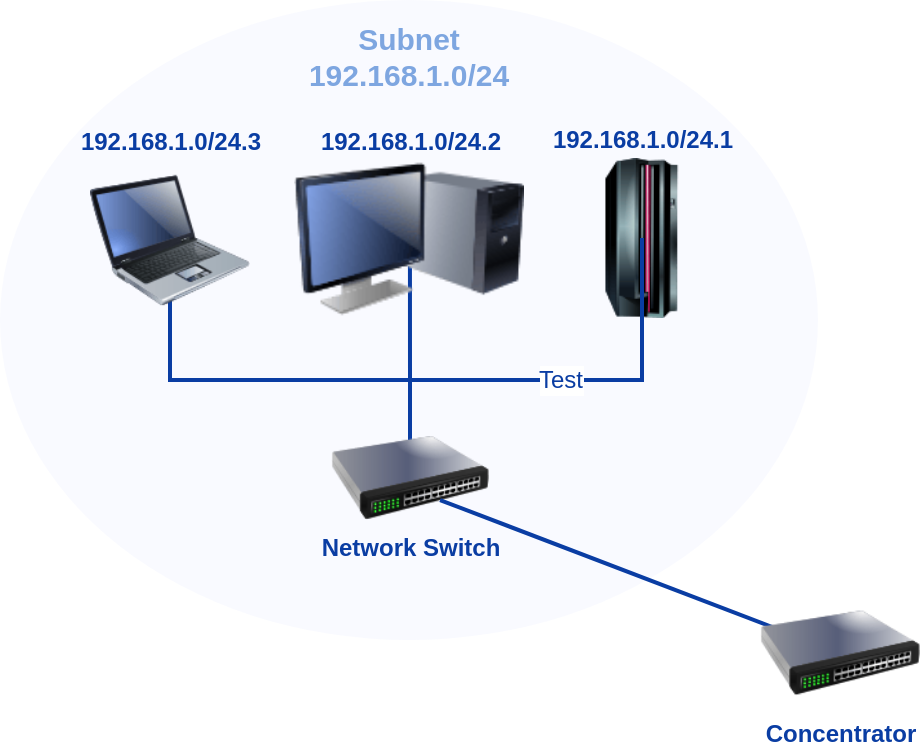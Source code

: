 <mxfile version="22.1.7" type="github">
  <diagram id="7qBLUGBe2C1sS1GjJmOV" name="Page-1">
    <mxGraphModel dx="879" dy="490" grid="1" gridSize="10" guides="1" tooltips="1" connect="1" arrows="1" fold="0" page="1" pageScale="1" pageWidth="826" pageHeight="1169" background="#ffffff" math="0" shadow="0">
      <root>
        <mxCell id="3f3fe580f65d2139-0" />
        <mxCell id="3f3fe580f65d2139-1" parent="3f3fe580f65d2139-0" />
        <object label="Subnet&lt;br&gt;%subnet%" placeholders="1" subnet="192.168.1.0/24" leading="VLAN1" id="1fc166168f6333eb-0">
          <mxCell style="ellipse;whiteSpace=wrap;html=1;strokeWidth=2;fillColor=#F0F3FF;fontSize=15;strokeColor=none;container=1;verticalAlign=top;spacingBottom=0;spacingTop=4;fontStyle=1;fontColor=#7EA6E0;opacity=40;" parent="3f3fe580f65d2139-1" vertex="1">
            <mxGeometry x="130" y="70" width="409" height="320" as="geometry" />
          </mxCell>
        </object>
        <mxCell id="1fc166168f6333eb-1" value="" style="edgeStyle=orthogonalEdgeStyle;rounded=0;html=1;endArrow=none;endFill=0;strokeColor=#0A3DA3;strokeWidth=2;fontSize=12;fontColor=#0A3DA3;exitX=0.5;exitY=0.5;entryX=0.504;entryY=0.5;entryPerimeter=0;exitPerimeter=0;" parent="1fc166168f6333eb-0" source="1fc166168f6333eb-5" target="1fc166168f6333eb-3" edge="1">
          <mxGeometry relative="1" as="geometry">
            <Array as="points">
              <mxPoint x="205" y="184" />
              <mxPoint x="205" y="184" />
            </Array>
          </mxGeometry>
        </mxCell>
        <mxCell id="1fc166168f6333eb-2" style="edgeStyle=orthogonalEdgeStyle;html=1;endArrow=none;endFill=0;strokeWidth=2;fontSize=12;fontColor=#0A3DA3;strokeColor=#0A3DA3;rounded=0;entryX=0.5;entryY=0.5;exitX=0.5;exitY=0.5;exitPerimeter=0;entryPerimeter=0;" parent="1fc166168f6333eb-0" source="1fc166168f6333eb-4" target="1fc166168f6333eb-5" edge="1">
          <mxGeometry relative="1" as="geometry">
            <mxPoint x="-6" y="239" as="targetPoint" />
            <Array as="points">
              <mxPoint x="85" y="190" />
              <mxPoint x="205" y="190" />
            </Array>
          </mxGeometry>
        </mxCell>
        <object label="%subnet%.2" placeholders="1" id="1fc166168f6333eb-3">
          <mxCell style="image;html=1;image=img/lib/clip_art/computers/Monitor_Tower_128x128.png;fontFamily=Helvetica;fontSize=12;fontColor=#0A3DA3;align=center;strokeWidth=2;fillColor=#EDF5FF;fontStyle=1;verticalAlign=bottom;strokeColor=none;labelBackgroundColor=none;labelBorderColor=none;labelPosition=center;verticalLabelPosition=top;" parent="1fc166168f6333eb-0" vertex="1">
            <mxGeometry x="147" y="80" width="115" height="79" as="geometry" />
          </mxCell>
        </object>
        <object label="%subnet%.3" placeholders="1" id="1fc166168f6333eb-4">
          <mxCell style="image;html=1;image=img/lib/clip_art/computers/Laptop_128x128.png;fontFamily=Helvetica;fontSize=12;fontColor=#0A3DA3;align=center;strokeWidth=2;fillColor=#EDF5FF;fontStyle=1;verticalAlign=bottom;strokeColor=none;labelBackgroundColor=none;labelBorderColor=none;labelPosition=center;verticalLabelPosition=top;" parent="1fc166168f6333eb-0" vertex="1">
            <mxGeometry x="45" y="80" width="80" height="80" as="geometry" />
          </mxCell>
        </object>
        <mxCell id="1fc166168f6333eb-5" value="Network Switch&lt;br&gt;" style="image;html=1;image=img/lib/clip_art/networking/Switch_128x128.png;strokeColor=none;strokeWidth=2;fillColor=#EDF5FF;fontSize=12;labelBackgroundColor=none;fontStyle=1;fontColor=#0A3DA3;" parent="1fc166168f6333eb-0" vertex="1">
          <mxGeometry x="165" y="218" width="80" height="42" as="geometry" />
        </mxCell>
        <object label="%subnet%.1" placeholders="1" id="1fc166168f6333eb-6">
          <mxCell style="image;html=1;image=img/lib/clip_art/computers/Mainframe_128x128.png;strokeColor=none;strokeWidth=2;fillColor=#EDF5FF;fontSize=12;fontColor=#0A3DA3;labelBackgroundColor=none;fontStyle=1;labelBorderColor=none;labelPosition=center;verticalLabelPosition=top;align=center;verticalAlign=bottom;" parent="1fc166168f6333eb-0" vertex="1">
            <mxGeometry x="281" y="79" width="80" height="80" as="geometry" />
          </mxCell>
        </object>
        <mxCell id="1fc166168f6333eb-7" value="Test" style="edgeStyle=orthogonalEdgeStyle;html=1;endArrow=none;endFill=0;strokeWidth=2;fontSize=12;fontColor=#0A3DA3;strokeColor=#0A3DA3;rounded=0;exitX=0.5;exitY=0.5;exitPerimeter=0;entryX=0.5;entryY=0;" parent="1fc166168f6333eb-0" source="1fc166168f6333eb-6" target="1fc166168f6333eb-5" edge="1">
          <mxGeometry x="0.042" relative="1" as="geometry">
            <mxPoint x="205" y="210" as="targetPoint" />
            <Array as="points">
              <mxPoint x="321" y="190" />
              <mxPoint x="205" y="190" />
            </Array>
            <mxPoint as="offset" />
          </mxGeometry>
        </mxCell>
        <mxCell id="1fc166168f6333eb-8" style="edgeStyle=none;curved=1;html=1;strokeWidth=2;fontSize=12;endArrow=none;endFill=0;exitX=0.5;exitY=0.5;exitPerimeter=0;rounded=0;fontColor=#0A3DA3;strokeColor=#0A3DA3;entryX=0.688;entryY=0.762;entryPerimeter=0;" parent="3f3fe580f65d2139-1" source="1fc166168f6333eb-9" target="1fc166168f6333eb-5" edge="1">
          <mxGeometry x="350" y="320" as="geometry">
            <mxPoint x="358" y="320" as="targetPoint" />
          </mxGeometry>
        </mxCell>
        <object label="Concentrator&lt;br&gt;" id="1fc166168f6333eb-9">
          <mxCell style="image;html=1;image=img/lib/clip_art/networking/Switch_128x128.png;strokeColor=none;strokeWidth=2;fillColor=#EDF5FF;fontSize=12;fontColor=#0A3DA3;fontStyle=1;labelBackgroundColor=none;" parent="3f3fe580f65d2139-1" vertex="1">
            <mxGeometry x="510" y="370" width="80" height="53" as="geometry" />
          </mxCell>
        </object>
      </root>
    </mxGraphModel>
  </diagram>
</mxfile>

